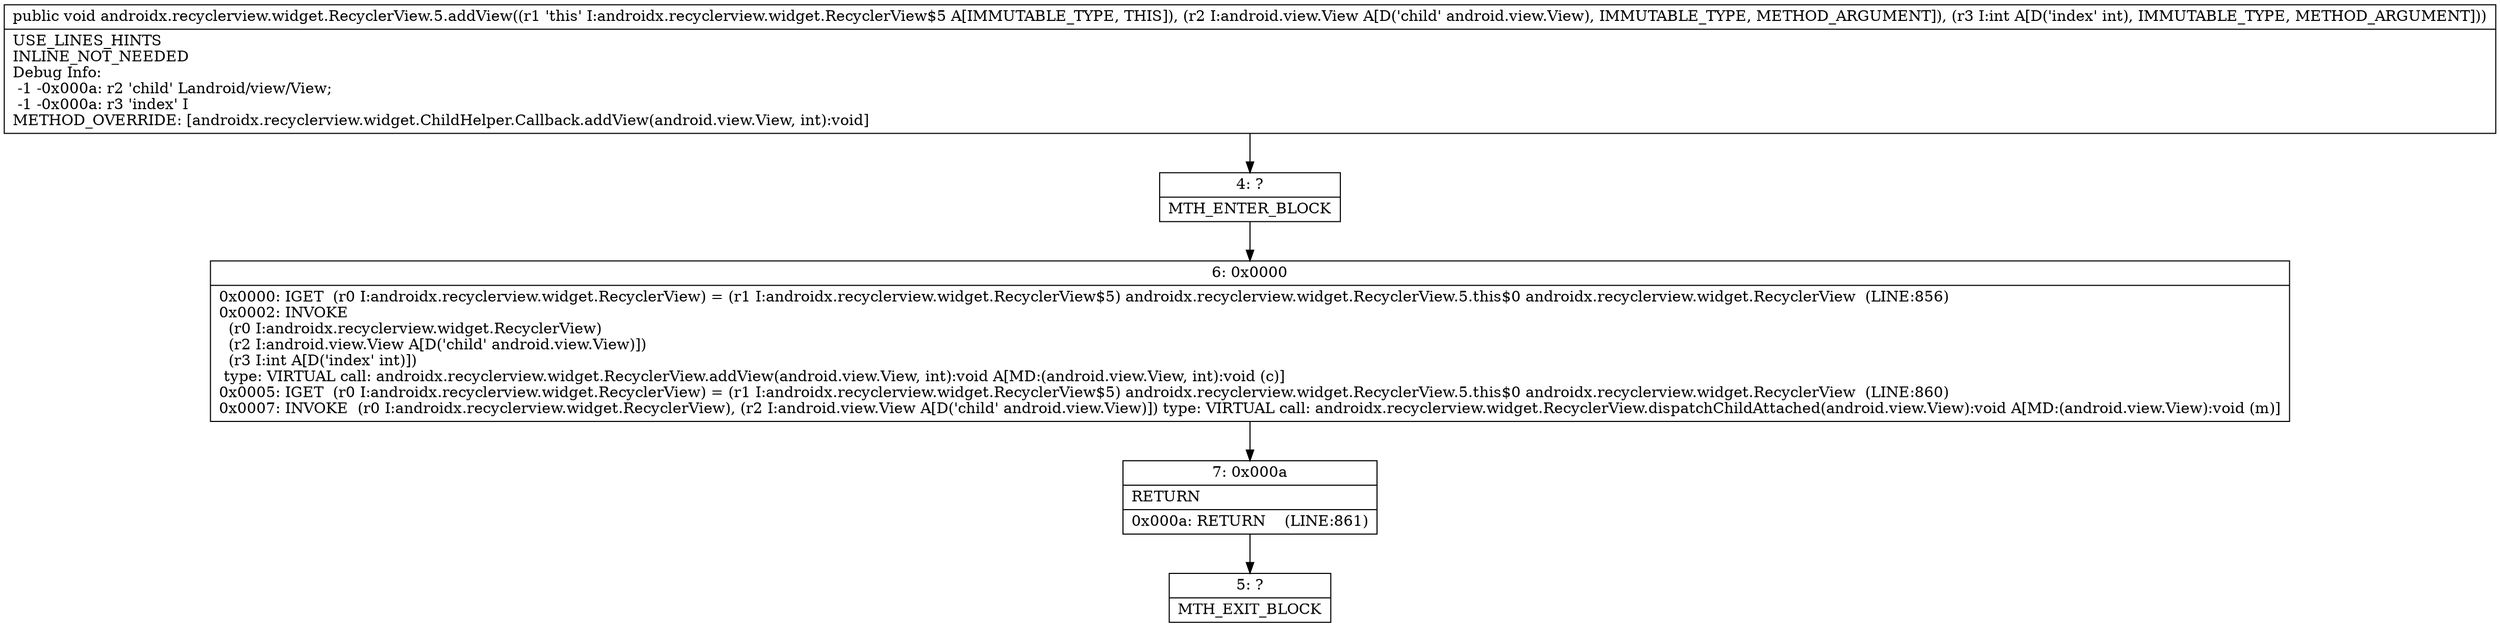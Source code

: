 digraph "CFG forandroidx.recyclerview.widget.RecyclerView.5.addView(Landroid\/view\/View;I)V" {
Node_4 [shape=record,label="{4\:\ ?|MTH_ENTER_BLOCK\l}"];
Node_6 [shape=record,label="{6\:\ 0x0000|0x0000: IGET  (r0 I:androidx.recyclerview.widget.RecyclerView) = (r1 I:androidx.recyclerview.widget.RecyclerView$5) androidx.recyclerview.widget.RecyclerView.5.this$0 androidx.recyclerview.widget.RecyclerView  (LINE:856)\l0x0002: INVOKE  \l  (r0 I:androidx.recyclerview.widget.RecyclerView)\l  (r2 I:android.view.View A[D('child' android.view.View)])\l  (r3 I:int A[D('index' int)])\l type: VIRTUAL call: androidx.recyclerview.widget.RecyclerView.addView(android.view.View, int):void A[MD:(android.view.View, int):void (c)]\l0x0005: IGET  (r0 I:androidx.recyclerview.widget.RecyclerView) = (r1 I:androidx.recyclerview.widget.RecyclerView$5) androidx.recyclerview.widget.RecyclerView.5.this$0 androidx.recyclerview.widget.RecyclerView  (LINE:860)\l0x0007: INVOKE  (r0 I:androidx.recyclerview.widget.RecyclerView), (r2 I:android.view.View A[D('child' android.view.View)]) type: VIRTUAL call: androidx.recyclerview.widget.RecyclerView.dispatchChildAttached(android.view.View):void A[MD:(android.view.View):void (m)]\l}"];
Node_7 [shape=record,label="{7\:\ 0x000a|RETURN\l|0x000a: RETURN    (LINE:861)\l}"];
Node_5 [shape=record,label="{5\:\ ?|MTH_EXIT_BLOCK\l}"];
MethodNode[shape=record,label="{public void androidx.recyclerview.widget.RecyclerView.5.addView((r1 'this' I:androidx.recyclerview.widget.RecyclerView$5 A[IMMUTABLE_TYPE, THIS]), (r2 I:android.view.View A[D('child' android.view.View), IMMUTABLE_TYPE, METHOD_ARGUMENT]), (r3 I:int A[D('index' int), IMMUTABLE_TYPE, METHOD_ARGUMENT]))  | USE_LINES_HINTS\lINLINE_NOT_NEEDED\lDebug Info:\l  \-1 \-0x000a: r2 'child' Landroid\/view\/View;\l  \-1 \-0x000a: r3 'index' I\lMETHOD_OVERRIDE: [androidx.recyclerview.widget.ChildHelper.Callback.addView(android.view.View, int):void]\l}"];
MethodNode -> Node_4;Node_4 -> Node_6;
Node_6 -> Node_7;
Node_7 -> Node_5;
}

